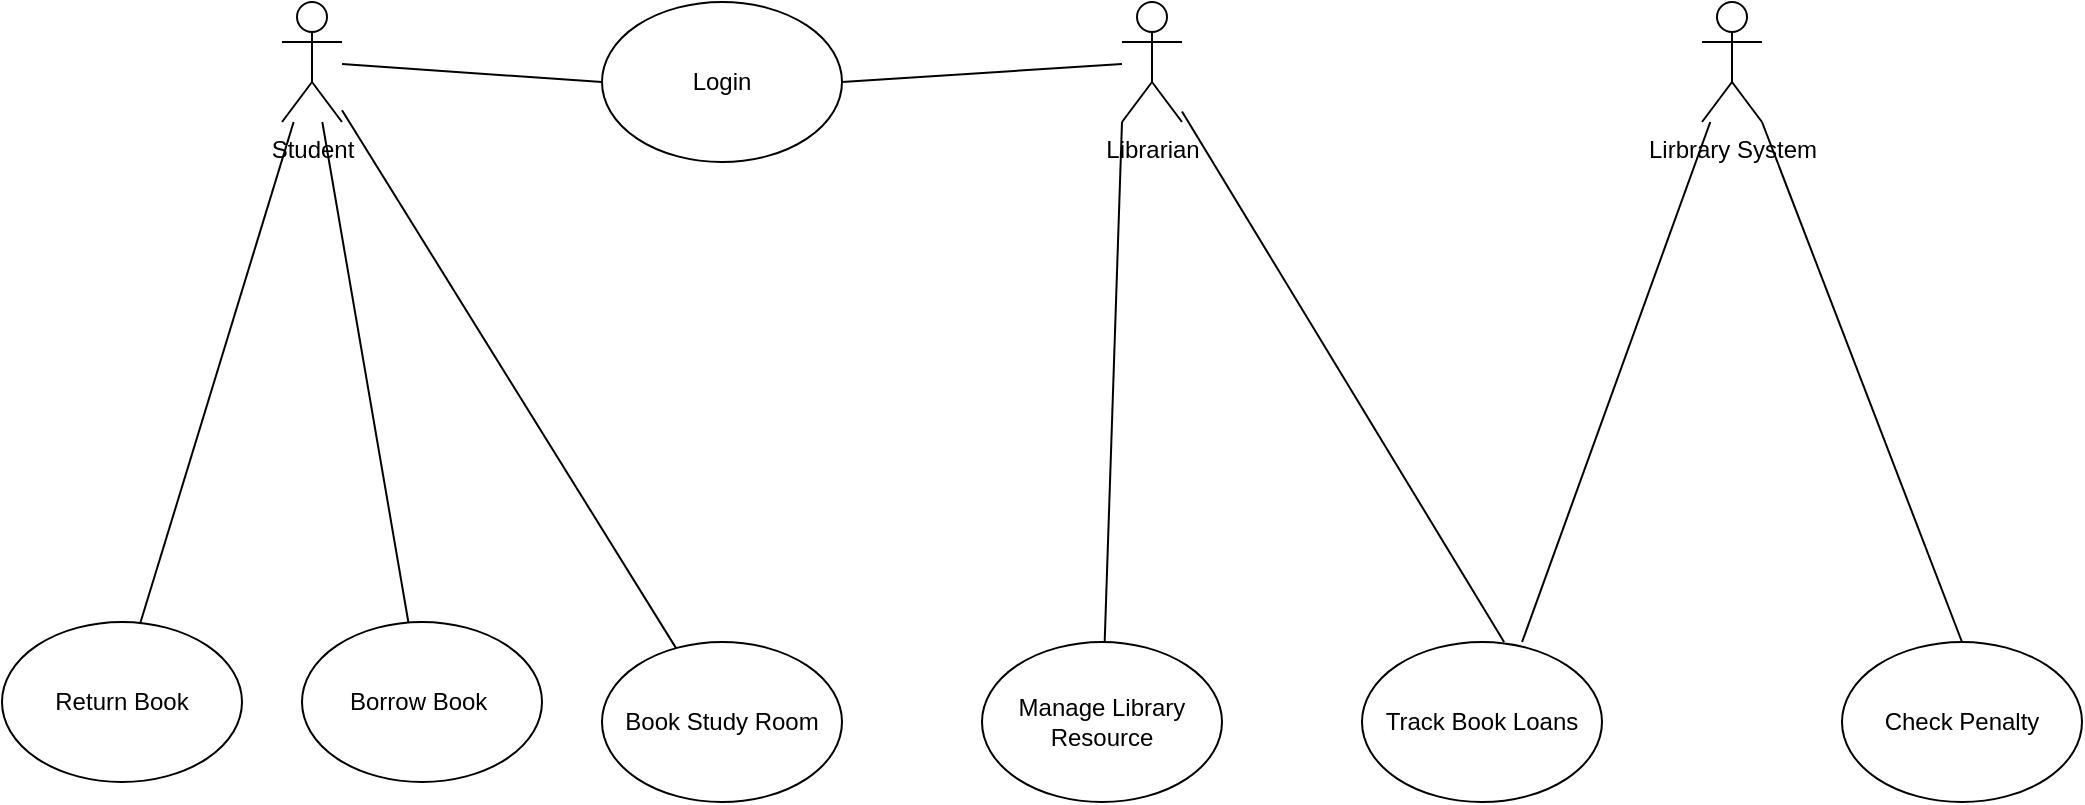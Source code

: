 <?xml version="1.0" encoding="UTF-8"?>
<mxfile version="26.0.16" pages="3">
  <diagram name="UseCase" id="r2emAAkZALd0AYRVRzv8">
    <mxGraphModel grid="1" page="1" gridSize="10" guides="1" tooltips="1" connect="1" arrows="1" fold="1" pageScale="1" pageWidth="850" pageHeight="1100" math="0" shadow="0">
      <root>
        <mxCell id="0" />
        <mxCell id="1" parent="0" />
        <mxCell id="pdPEtVs2_NFhO_Y5bPxr-1" value="Student&lt;div&gt;&lt;br&gt;&lt;/div&gt;" style="shape=umlActor;verticalLabelPosition=bottom;verticalAlign=top;html=1;outlineConnect=0;" vertex="1" parent="1">
          <mxGeometry x="-710" y="130" width="30" height="60" as="geometry" />
        </mxCell>
        <mxCell id="pdPEtVs2_NFhO_Y5bPxr-2" value="&lt;div&gt;Librarian&lt;/div&gt;" style="shape=umlActor;verticalLabelPosition=bottom;verticalAlign=top;html=1;outlineConnect=0;" vertex="1" parent="1">
          <mxGeometry x="-290" y="130" width="30" height="60" as="geometry" />
        </mxCell>
        <mxCell id="pdPEtVs2_NFhO_Y5bPxr-3" value="Borrow Book&amp;nbsp;" style="ellipse;whiteSpace=wrap;html=1;" vertex="1" parent="1">
          <mxGeometry x="-700" y="440" width="120" height="80" as="geometry" />
        </mxCell>
        <mxCell id="pdPEtVs2_NFhO_Y5bPxr-4" value="Return Book" style="ellipse;whiteSpace=wrap;html=1;" vertex="1" parent="1">
          <mxGeometry x="-850" y="440" width="120" height="80" as="geometry" />
        </mxCell>
        <mxCell id="pdPEtVs2_NFhO_Y5bPxr-5" value="Book Study Room" style="ellipse;whiteSpace=wrap;html=1;" vertex="1" parent="1">
          <mxGeometry x="-550" y="450" width="120" height="80" as="geometry" />
        </mxCell>
        <mxCell id="pdPEtVs2_NFhO_Y5bPxr-6" value="" style="endArrow=none;html=1;rounded=0;exitX=0.575;exitY=0.013;exitDx=0;exitDy=0;exitPerimeter=0;" edge="1" parent="1" source="pdPEtVs2_NFhO_Y5bPxr-4" target="pdPEtVs2_NFhO_Y5bPxr-1">
          <mxGeometry width="50" height="50" relative="1" as="geometry">
            <mxPoint x="-20" y="330" as="sourcePoint" />
            <mxPoint x="30" y="280" as="targetPoint" />
          </mxGeometry>
        </mxCell>
        <mxCell id="pdPEtVs2_NFhO_Y5bPxr-7" value="" style="endArrow=none;html=1;rounded=0;" edge="1" parent="1" source="pdPEtVs2_NFhO_Y5bPxr-3" target="pdPEtVs2_NFhO_Y5bPxr-1">
          <mxGeometry width="50" height="50" relative="1" as="geometry">
            <mxPoint x="-731" y="331" as="sourcePoint" />
            <mxPoint x="-640" y="184" as="targetPoint" />
          </mxGeometry>
        </mxCell>
        <mxCell id="pdPEtVs2_NFhO_Y5bPxr-8" value="" style="endArrow=none;html=1;rounded=0;" edge="1" parent="1" source="pdPEtVs2_NFhO_Y5bPxr-5" target="pdPEtVs2_NFhO_Y5bPxr-1">
          <mxGeometry width="50" height="50" relative="1" as="geometry">
            <mxPoint x="-721" y="341" as="sourcePoint" />
            <mxPoint x="-640" y="180" as="targetPoint" />
          </mxGeometry>
        </mxCell>
        <mxCell id="pdPEtVs2_NFhO_Y5bPxr-9" value="" style="endArrow=none;html=1;rounded=0;exitX=0.592;exitY=0;exitDx=0;exitDy=0;exitPerimeter=0;" edge="1" parent="1" source="pdPEtVs2_NFhO_Y5bPxr-10" target="pdPEtVs2_NFhO_Y5bPxr-2">
          <mxGeometry width="50" height="50" relative="1" as="geometry">
            <mxPoint x="-290" y="320" as="sourcePoint" />
            <mxPoint x="-620" y="204" as="targetPoint" />
          </mxGeometry>
        </mxCell>
        <mxCell id="pdPEtVs2_NFhO_Y5bPxr-10" value="Track Book Loans" style="ellipse;whiteSpace=wrap;html=1;" vertex="1" parent="1">
          <mxGeometry x="-170" y="450" width="120" height="80" as="geometry" />
        </mxCell>
        <mxCell id="pdPEtVs2_NFhO_Y5bPxr-11" value="Manage Library Resource" style="ellipse;whiteSpace=wrap;html=1;" vertex="1" parent="1">
          <mxGeometry x="-360" y="450" width="120" height="80" as="geometry" />
        </mxCell>
        <mxCell id="pdPEtVs2_NFhO_Y5bPxr-12" value="" style="endArrow=none;html=1;rounded=0;entryX=0;entryY=1;entryDx=0;entryDy=0;entryPerimeter=0;" edge="1" parent="1" source="pdPEtVs2_NFhO_Y5bPxr-11" target="pdPEtVs2_NFhO_Y5bPxr-2">
          <mxGeometry width="50" height="50" relative="1" as="geometry">
            <mxPoint x="-280" y="330" as="sourcePoint" />
            <mxPoint x="-200" y="187" as="targetPoint" />
          </mxGeometry>
        </mxCell>
        <mxCell id="pdPEtVs2_NFhO_Y5bPxr-13" value="Lirbrary System" style="shape=umlActor;verticalLabelPosition=bottom;verticalAlign=top;html=1;outlineConnect=0;" vertex="1" parent="1">
          <mxGeometry y="130" width="30" height="60" as="geometry" />
        </mxCell>
        <mxCell id="pdPEtVs2_NFhO_Y5bPxr-14" value="Check Penalty" style="ellipse;whiteSpace=wrap;html=1;" vertex="1" parent="1">
          <mxGeometry x="70" y="450" width="120" height="80" as="geometry" />
        </mxCell>
        <mxCell id="pdPEtVs2_NFhO_Y5bPxr-15" value="" style="endArrow=none;html=1;rounded=0;exitX=0.667;exitY=0;exitDx=0;exitDy=0;exitPerimeter=0;" edge="1" parent="1" source="pdPEtVs2_NFhO_Y5bPxr-10" target="pdPEtVs2_NFhO_Y5bPxr-13">
          <mxGeometry width="50" height="50" relative="1" as="geometry">
            <mxPoint x="-280" y="460" as="sourcePoint" />
            <mxPoint x="-280" y="200" as="targetPoint" />
          </mxGeometry>
        </mxCell>
        <mxCell id="pdPEtVs2_NFhO_Y5bPxr-16" value="" style="endArrow=none;html=1;rounded=0;entryX=1;entryY=1;entryDx=0;entryDy=0;entryPerimeter=0;exitX=0.5;exitY=0;exitDx=0;exitDy=0;" edge="1" parent="1" source="pdPEtVs2_NFhO_Y5bPxr-14" target="pdPEtVs2_NFhO_Y5bPxr-13">
          <mxGeometry width="50" height="50" relative="1" as="geometry">
            <mxPoint x="-270" y="470" as="sourcePoint" />
            <mxPoint x="-270" y="210" as="targetPoint" />
          </mxGeometry>
        </mxCell>
        <mxCell id="pdPEtVs2_NFhO_Y5bPxr-17" value="Login" style="ellipse;whiteSpace=wrap;html=1;" vertex="1" parent="1">
          <mxGeometry x="-550" y="130" width="120" height="80" as="geometry" />
        </mxCell>
        <mxCell id="pdPEtVs2_NFhO_Y5bPxr-18" value="" style="endArrow=none;html=1;rounded=0;exitX=0;exitY=0.5;exitDx=0;exitDy=0;" edge="1" parent="1" source="pdPEtVs2_NFhO_Y5bPxr-17" target="pdPEtVs2_NFhO_Y5bPxr-1">
          <mxGeometry width="50" height="50" relative="1" as="geometry">
            <mxPoint x="-503" y="463" as="sourcePoint" />
            <mxPoint x="-670" y="194" as="targetPoint" />
          </mxGeometry>
        </mxCell>
        <mxCell id="pdPEtVs2_NFhO_Y5bPxr-19" value="" style="endArrow=none;html=1;rounded=0;exitX=1;exitY=0.5;exitDx=0;exitDy=0;" edge="1" parent="1" source="pdPEtVs2_NFhO_Y5bPxr-17" target="pdPEtVs2_NFhO_Y5bPxr-2">
          <mxGeometry width="50" height="50" relative="1" as="geometry">
            <mxPoint x="-493" y="473" as="sourcePoint" />
            <mxPoint x="-660" y="204" as="targetPoint" />
          </mxGeometry>
        </mxCell>
      </root>
    </mxGraphModel>
  </diagram>
  <diagram id="2tAsBaHokrXAsCV5W5QJ" name="ActivityDiagram">
    <mxGraphModel grid="1" page="1" gridSize="10" guides="1" tooltips="1" connect="1" arrows="1" fold="1" pageScale="1" pageWidth="850" pageHeight="1100" math="0" shadow="0">
      <root>
        <mxCell id="0" />
        <mxCell id="1" parent="0" />
        <mxCell id="nCR_m23hthAuBQH_t1cP-4" value="Login" style="html=1;align=center;verticalAlign=middle;rounded=1;absoluteArcSize=1;arcSize=10;dashed=0;whiteSpace=wrap;" vertex="1" parent="1">
          <mxGeometry x="125" y="170" width="140" height="70" as="geometry" />
        </mxCell>
        <mxCell id="nCR_m23hthAuBQH_t1cP-5" value="Student with books function" style="text;html=1;align=center;verticalAlign=middle;resizable=0;points=[];autosize=1;strokeColor=none;fillColor=none;" vertex="1" parent="1">
          <mxGeometry x="110" y="20" width="170" height="30" as="geometry" />
        </mxCell>
        <mxCell id="nCR_m23hthAuBQH_t1cP-11" style="edgeStyle=orthogonalEdgeStyle;rounded=0;orthogonalLoop=1;jettySize=auto;html=1;exitX=0.5;exitY=1;exitDx=0;exitDy=0;" edge="1" parent="1" source="nCR_m23hthAuBQH_t1cP-10" target="nCR_m23hthAuBQH_t1cP-4">
          <mxGeometry relative="1" as="geometry" />
        </mxCell>
        <mxCell id="nCR_m23hthAuBQH_t1cP-10" value="" style="ellipse;html=1;shape=endState;fillColor=#000000;strokeColor=#ff0000;" vertex="1" parent="1">
          <mxGeometry x="180" y="70" width="30" height="30" as="geometry" />
        </mxCell>
        <mxCell id="nCR_m23hthAuBQH_t1cP-14" value="BorrowBooks" style="html=1;align=center;verticalAlign=middle;rounded=1;absoluteArcSize=1;arcSize=10;dashed=0;whiteSpace=wrap;" vertex="1" parent="1">
          <mxGeometry y="530" width="140" height="70" as="geometry" />
        </mxCell>
        <mxCell id="nCR_m23hthAuBQH_t1cP-17" value="" style="html=1;points=[];perimeter=orthogonalPerimeter;fillColor=strokeColor;rotation=90;" vertex="1" parent="1">
          <mxGeometry x="192.5" y="170" width="5" height="270" as="geometry" />
        </mxCell>
        <mxCell id="nCR_m23hthAuBQH_t1cP-18" style="edgeStyle=orthogonalEdgeStyle;rounded=0;orthogonalLoop=1;jettySize=auto;html=1;exitX=0.5;exitY=1;exitDx=0;exitDy=0;entryX=0.38;entryY=0.502;entryDx=0;entryDy=0;entryPerimeter=0;" edge="1" parent="1" source="nCR_m23hthAuBQH_t1cP-4" target="nCR_m23hthAuBQH_t1cP-17">
          <mxGeometry relative="1" as="geometry" />
        </mxCell>
        <mxCell id="nCR_m23hthAuBQH_t1cP-34" style="edgeStyle=orthogonalEdgeStyle;rounded=0;orthogonalLoop=1;jettySize=auto;html=1;exitX=0.5;exitY=1;exitDx=0;exitDy=0;entryX=0.5;entryY=0;entryDx=0;entryDy=0;" edge="1" parent="1" source="nCR_m23hthAuBQH_t1cP-20" target="nCR_m23hthAuBQH_t1cP-33">
          <mxGeometry relative="1" as="geometry" />
        </mxCell>
        <mxCell id="nCR_m23hthAuBQH_t1cP-20" value="ReturnBooks" style="html=1;align=center;verticalAlign=middle;rounded=1;absoluteArcSize=1;arcSize=10;dashed=0;whiteSpace=wrap;" vertex="1" parent="1">
          <mxGeometry x="240" y="390" width="140" height="70" as="geometry" />
        </mxCell>
        <mxCell id="nCR_m23hthAuBQH_t1cP-22" value="" style="endArrow=classic;html=1;rounded=0;entryX=0.5;entryY=0;entryDx=0;entryDy=0;" edge="1" parent="1" target="nCR_m23hthAuBQH_t1cP-20">
          <mxGeometry width="50" height="50" relative="1" as="geometry">
            <mxPoint x="310" y="300" as="sourcePoint" />
            <mxPoint x="250" y="340" as="targetPoint" />
          </mxGeometry>
        </mxCell>
        <mxCell id="nCR_m23hthAuBQH_t1cP-27" style="edgeStyle=orthogonalEdgeStyle;rounded=0;orthogonalLoop=1;jettySize=auto;html=1;exitX=0.5;exitY=1;exitDx=0;exitDy=0;entryX=0.5;entryY=0;entryDx=0;entryDy=0;" edge="1" parent="1" source="nCR_m23hthAuBQH_t1cP-25" target="nCR_m23hthAuBQH_t1cP-14">
          <mxGeometry relative="1" as="geometry" />
        </mxCell>
        <mxCell id="nCR_m23hthAuBQH_t1cP-31" style="edgeStyle=orthogonalEdgeStyle;rounded=0;orthogonalLoop=1;jettySize=auto;html=1;exitX=1;exitY=0.5;exitDx=0;exitDy=0;" edge="1" parent="1" source="nCR_m23hthAuBQH_t1cP-25">
          <mxGeometry relative="1" as="geometry">
            <mxPoint x="70" y="700" as="targetPoint" />
            <Array as="points">
              <mxPoint x="180" y="440" />
              <mxPoint x="180" y="700" />
            </Array>
          </mxGeometry>
        </mxCell>
        <mxCell id="nCR_m23hthAuBQH_t1cP-25" value="Student &quot;penalized&quot; checking" style="rhombus;whiteSpace=wrap;html=1;" vertex="1" parent="1">
          <mxGeometry x="20" y="400" width="100" height="80" as="geometry" />
        </mxCell>
        <mxCell id="nCR_m23hthAuBQH_t1cP-26" value="" style="endArrow=classic;html=1;rounded=0;entryX=0.5;entryY=0;entryDx=0;entryDy=0;exitX=0.86;exitY=0.956;exitDx=0;exitDy=0;exitPerimeter=0;" edge="1" parent="1" source="nCR_m23hthAuBQH_t1cP-17" target="nCR_m23hthAuBQH_t1cP-25">
          <mxGeometry width="50" height="50" relative="1" as="geometry">
            <mxPoint x="120" y="310" as="sourcePoint" />
            <mxPoint x="120" y="400" as="targetPoint" />
          </mxGeometry>
        </mxCell>
        <mxCell id="nCR_m23hthAuBQH_t1cP-28" value="No" style="text;html=1;align=center;verticalAlign=middle;resizable=0;points=[];autosize=1;strokeColor=none;fillColor=none;" vertex="1" parent="1">
          <mxGeometry x="60" y="488" width="40" height="30" as="geometry" />
        </mxCell>
        <mxCell id="nCR_m23hthAuBQH_t1cP-29" value="" style="html=1;points=[];perimeter=orthogonalPerimeter;fillColor=strokeColor;rotation=90;" vertex="1" parent="1">
          <mxGeometry x="202.5" y="610" width="5" height="330" as="geometry" />
        </mxCell>
        <mxCell id="nCR_m23hthAuBQH_t1cP-30" style="edgeStyle=orthogonalEdgeStyle;rounded=0;orthogonalLoop=1;jettySize=auto;html=1;exitX=0.5;exitY=1;exitDx=0;exitDy=0;entryX=0.62;entryY=0.91;entryDx=0;entryDy=0;entryPerimeter=0;" edge="1" parent="1" source="nCR_m23hthAuBQH_t1cP-14" target="nCR_m23hthAuBQH_t1cP-29">
          <mxGeometry relative="1" as="geometry" />
        </mxCell>
        <mxCell id="nCR_m23hthAuBQH_t1cP-32" value="Yes" style="text;html=1;align=center;verticalAlign=middle;resizable=0;points=[];autosize=1;strokeColor=none;fillColor=none;" vertex="1" parent="1">
          <mxGeometry x="175" y="550" width="40" height="30" as="geometry" />
        </mxCell>
        <mxCell id="nCR_m23hthAuBQH_t1cP-41" style="edgeStyle=orthogonalEdgeStyle;rounded=0;orthogonalLoop=1;jettySize=auto;html=1;exitX=1;exitY=0.5;exitDx=0;exitDy=0;entryX=0.5;entryY=0;entryDx=0;entryDy=0;" edge="1" parent="1" source="nCR_m23hthAuBQH_t1cP-33" target="nCR_m23hthAuBQH_t1cP-38">
          <mxGeometry relative="1" as="geometry">
            <mxPoint x="450" y="551.857" as="targetPoint" />
          </mxGeometry>
        </mxCell>
        <mxCell id="nCR_m23hthAuBQH_t1cP-33" value="(in due time) before returning time" style="rhombus;whiteSpace=wrap;html=1;" vertex="1" parent="1">
          <mxGeometry x="265" y="505" width="90" height="95" as="geometry" />
        </mxCell>
        <mxCell id="nCR_m23hthAuBQH_t1cP-35" style="edgeStyle=orthogonalEdgeStyle;rounded=0;orthogonalLoop=1;jettySize=auto;html=1;exitX=0.5;exitY=1;exitDx=0;exitDy=0;entryX=0.46;entryY=0.183;entryDx=0;entryDy=0;entryPerimeter=0;" edge="1" parent="1" source="nCR_m23hthAuBQH_t1cP-33" target="nCR_m23hthAuBQH_t1cP-29">
          <mxGeometry relative="1" as="geometry" />
        </mxCell>
        <mxCell id="nCR_m23hthAuBQH_t1cP-36" value="Yes" style="text;html=1;align=center;verticalAlign=middle;resizable=0;points=[];autosize=1;strokeColor=none;fillColor=none;" vertex="1" parent="1">
          <mxGeometry x="250" y="628" width="40" height="30" as="geometry" />
        </mxCell>
        <mxCell id="nCR_m23hthAuBQH_t1cP-40" style="edgeStyle=orthogonalEdgeStyle;rounded=0;orthogonalLoop=1;jettySize=auto;html=1;exitX=0.5;exitY=1;exitDx=0;exitDy=0;" edge="1" parent="1" source="nCR_m23hthAuBQH_t1cP-38">
          <mxGeometry relative="1" as="geometry">
            <mxPoint x="310" y="690.0" as="targetPoint" />
            <Array as="points">
              <mxPoint x="450" y="690" />
            </Array>
          </mxGeometry>
        </mxCell>
        <mxCell id="nCR_m23hthAuBQH_t1cP-38" value="Penalize Student" style="html=1;align=center;verticalAlign=middle;rounded=1;absoluteArcSize=1;arcSize=10;dashed=0;whiteSpace=wrap;" vertex="1" parent="1">
          <mxGeometry x="380" y="600" width="140" height="70" as="geometry" />
        </mxCell>
        <mxCell id="nCR_m23hthAuBQH_t1cP-42" value="No" style="text;html=1;align=center;verticalAlign=middle;resizable=0;points=[];autosize=1;strokeColor=none;fillColor=none;" vertex="1" parent="1">
          <mxGeometry x="380" y="518" width="40" height="30" as="geometry" />
        </mxCell>
        <mxCell id="nCR_m23hthAuBQH_t1cP-43" value="" style="endArrow=classic;html=1;rounded=0;exitX=-0.014;exitY=0.509;exitDx=0;exitDy=0;exitPerimeter=0;entryX=0.5;entryY=0;entryDx=0;entryDy=0;" edge="1" parent="1" source="nCR_m23hthAuBQH_t1cP-29" target="nCR_m23hthAuBQH_t1cP-44">
          <mxGeometry width="50" height="50" relative="1" as="geometry">
            <mxPoint x="210" y="900" as="sourcePoint" />
            <mxPoint x="202" y="860" as="targetPoint" />
          </mxGeometry>
        </mxCell>
        <mxCell id="nCR_m23hthAuBQH_t1cP-46" style="edgeStyle=orthogonalEdgeStyle;rounded=0;orthogonalLoop=1;jettySize=auto;html=1;exitX=0.5;exitY=1;exitDx=0;exitDy=0;" edge="1" parent="1" source="nCR_m23hthAuBQH_t1cP-44" target="nCR_m23hthAuBQH_t1cP-45">
          <mxGeometry relative="1" as="geometry" />
        </mxCell>
        <mxCell id="nCR_m23hthAuBQH_t1cP-44" value="Confirm" style="rounded=1;whiteSpace=wrap;html=1;" vertex="1" parent="1">
          <mxGeometry x="140" y="820" width="120" height="60" as="geometry" />
        </mxCell>
        <mxCell id="nCR_m23hthAuBQH_t1cP-49" style="edgeStyle=orthogonalEdgeStyle;rounded=0;orthogonalLoop=1;jettySize=auto;html=1;exitX=0.5;exitY=1;exitDx=0;exitDy=0;entryX=0.5;entryY=0;entryDx=0;entryDy=0;" edge="1" parent="1" source="nCR_m23hthAuBQH_t1cP-45" target="nCR_m23hthAuBQH_t1cP-47">
          <mxGeometry relative="1" as="geometry" />
        </mxCell>
        <mxCell id="nCR_m23hthAuBQH_t1cP-45" value="Save" style="html=1;align=center;verticalAlign=middle;rounded=1;absoluteArcSize=1;arcSize=10;dashed=0;whiteSpace=wrap;" vertex="1" parent="1">
          <mxGeometry x="130" y="920" width="140" height="70" as="geometry" />
        </mxCell>
        <mxCell id="nCR_m23hthAuBQH_t1cP-47" value="" style="ellipse;html=1;shape=endState;fillColor=#000000;strokeColor=#ff0000;" vertex="1" parent="1">
          <mxGeometry x="185" y="1060" width="30" height="30" as="geometry" />
        </mxCell>
        <mxCell id="nCR_m23hthAuBQH_t1cP-50" value="Login" style="html=1;align=center;verticalAlign=middle;rounded=1;absoluteArcSize=1;arcSize=10;dashed=0;whiteSpace=wrap;" vertex="1" parent="1">
          <mxGeometry x="815" y="165" width="140" height="70" as="geometry" />
        </mxCell>
        <mxCell id="nCR_m23hthAuBQH_t1cP-51" value="Student with room function" style="text;html=1;align=center;verticalAlign=middle;resizable=0;points=[];autosize=1;strokeColor=none;fillColor=none;" vertex="1" parent="1">
          <mxGeometry x="800" y="15" width="170" height="30" as="geometry" />
        </mxCell>
        <mxCell id="nCR_m23hthAuBQH_t1cP-52" style="edgeStyle=orthogonalEdgeStyle;rounded=0;orthogonalLoop=1;jettySize=auto;html=1;exitX=0.5;exitY=1;exitDx=0;exitDy=0;" edge="1" parent="1" source="nCR_m23hthAuBQH_t1cP-53" target="nCR_m23hthAuBQH_t1cP-50">
          <mxGeometry relative="1" as="geometry" />
        </mxCell>
        <mxCell id="nCR_m23hthAuBQH_t1cP-53" value="" style="ellipse;html=1;shape=endState;fillColor=#000000;strokeColor=#ff0000;" vertex="1" parent="1">
          <mxGeometry x="870" y="65" width="30" height="30" as="geometry" />
        </mxCell>
        <mxCell id="nCR_m23hthAuBQH_t1cP-56" style="edgeStyle=orthogonalEdgeStyle;rounded=0;orthogonalLoop=1;jettySize=auto;html=1;exitX=0.5;exitY=1;exitDx=0;exitDy=0;entryX=0.38;entryY=0.502;entryDx=0;entryDy=0;entryPerimeter=0;" edge="1" parent="1" source="nCR_m23hthAuBQH_t1cP-50">
          <mxGeometry relative="1" as="geometry">
            <mxPoint x="884.46" y="299.4" as="targetPoint" />
          </mxGeometry>
        </mxCell>
        <mxCell id="nCR_m23hthAuBQH_t1cP-83" value="" style="edgeStyle=orthogonalEdgeStyle;rounded=0;orthogonalLoop=1;jettySize=auto;html=1;" edge="1" parent="1" source="nCR_m23hthAuBQH_t1cP-81" target="nCR_m23hthAuBQH_t1cP-82">
          <mxGeometry relative="1" as="geometry" />
        </mxCell>
        <mxCell id="nCR_m23hthAuBQH_t1cP-81" value="Book room" style="html=1;align=center;verticalAlign=middle;rounded=1;absoluteArcSize=1;arcSize=10;dashed=0;whiteSpace=wrap;" vertex="1" parent="1">
          <mxGeometry x="815" y="300" width="140" height="70" as="geometry" />
        </mxCell>
        <mxCell id="nCR_m23hthAuBQH_t1cP-84" style="edgeStyle=orthogonalEdgeStyle;rounded=0;orthogonalLoop=1;jettySize=auto;html=1;exitX=1;exitY=0.5;exitDx=0;exitDy=0;" edge="1" parent="1" source="nCR_m23hthAuBQH_t1cP-82">
          <mxGeometry relative="1" as="geometry">
            <mxPoint x="885" y="1160" as="targetPoint" />
            <Array as="points">
              <mxPoint x="1150" y="515" />
              <mxPoint x="1150" y="1150" />
              <mxPoint x="886" y="1150" />
              <mxPoint x="886" y="1160" />
            </Array>
          </mxGeometry>
        </mxCell>
        <mxCell id="nCR_m23hthAuBQH_t1cP-85" style="edgeStyle=orthogonalEdgeStyle;rounded=0;orthogonalLoop=1;jettySize=auto;html=1;exitX=0.5;exitY=1;exitDx=0;exitDy=0;entryX=0.5;entryY=0;entryDx=0;entryDy=0;" edge="1" parent="1" source="nCR_m23hthAuBQH_t1cP-82" target="nCR_m23hthAuBQH_t1cP-86">
          <mxGeometry relative="1" as="geometry">
            <mxPoint x="885" y="660" as="targetPoint" />
          </mxGeometry>
        </mxCell>
        <mxCell id="nCR_m23hthAuBQH_t1cP-82" value="Check Booking total Time for indivitual room (before 3 hour)" style="rhombus;whiteSpace=wrap;html=1;rounded=1;arcSize=10;dashed=0;" vertex="1" parent="1">
          <mxGeometry x="802.5" y="460" width="165" height="110" as="geometry" />
        </mxCell>
        <mxCell id="nCR_m23hthAuBQH_t1cP-88" style="edgeStyle=orthogonalEdgeStyle;rounded=0;orthogonalLoop=1;jettySize=auto;html=1;exitX=0.5;exitY=1;exitDx=0;exitDy=0;entryX=0.5;entryY=0;entryDx=0;entryDy=0;" edge="1" parent="1" source="nCR_m23hthAuBQH_t1cP-86" target="nCR_m23hthAuBQH_t1cP-87">
          <mxGeometry relative="1" as="geometry" />
        </mxCell>
        <mxCell id="nCR_m23hthAuBQH_t1cP-89" style="edgeStyle=orthogonalEdgeStyle;rounded=0;orthogonalLoop=1;jettySize=auto;html=1;exitX=1;exitY=0.5;exitDx=0;exitDy=0;" edge="1" parent="1" source="nCR_m23hthAuBQH_t1cP-86">
          <mxGeometry relative="1" as="geometry">
            <mxPoint x="1150" y="725" as="targetPoint" />
          </mxGeometry>
        </mxCell>
        <mxCell id="nCR_m23hthAuBQH_t1cP-86" value="Check Time for booking another indivitual room (before 1 hour)" style="rhombus;whiteSpace=wrap;html=1;rounded=1;arcSize=10;dashed=0;" vertex="1" parent="1">
          <mxGeometry x="802.5" y="670" width="165" height="110" as="geometry" />
        </mxCell>
        <mxCell id="nCR_m23hthAuBQH_t1cP-90" style="edgeStyle=orthogonalEdgeStyle;rounded=0;orthogonalLoop=1;jettySize=auto;html=1;exitX=1;exitY=0.5;exitDx=0;exitDy=0;" edge="1" parent="1" source="nCR_m23hthAuBQH_t1cP-87">
          <mxGeometry relative="1" as="geometry">
            <mxPoint x="1150" y="885" as="targetPoint" />
          </mxGeometry>
        </mxCell>
        <mxCell id="nCR_m23hthAuBQH_t1cP-94" value="" style="edgeStyle=orthogonalEdgeStyle;rounded=0;orthogonalLoop=1;jettySize=auto;html=1;" edge="1" parent="1" source="nCR_m23hthAuBQH_t1cP-87" target="nCR_m23hthAuBQH_t1cP-93">
          <mxGeometry relative="1" as="geometry">
            <Array as="points">
              <mxPoint x="890" y="1030" />
              <mxPoint x="890" y="1030" />
            </Array>
          </mxGeometry>
        </mxCell>
        <mxCell id="nCR_m23hthAuBQH_t1cP-87" value="Check booking rooms at the same time" style="rhombus;whiteSpace=wrap;html=1;rounded=1;arcSize=10;dashed=0;" vertex="1" parent="1">
          <mxGeometry x="802.5" y="830" width="165" height="110" as="geometry" />
        </mxCell>
        <mxCell id="nCR_m23hthAuBQH_t1cP-91" value="Yes" style="text;html=1;align=center;verticalAlign=middle;resizable=0;points=[];autosize=1;strokeColor=none;fillColor=none;" vertex="1" parent="1">
          <mxGeometry x="890" y="598" width="40" height="30" as="geometry" />
        </mxCell>
        <mxCell id="nCR_m23hthAuBQH_t1cP-92" value="Yes" style="text;html=1;align=center;verticalAlign=middle;resizable=0;points=[];autosize=1;strokeColor=none;fillColor=none;" vertex="1" parent="1">
          <mxGeometry x="890" y="788" width="40" height="30" as="geometry" />
        </mxCell>
        <mxCell id="nCR_m23hthAuBQH_t1cP-97" style="edgeStyle=orthogonalEdgeStyle;rounded=0;orthogonalLoop=1;jettySize=auto;html=1;exitX=0.5;exitY=1;exitDx=0;exitDy=0;" edge="1" parent="1" source="nCR_m23hthAuBQH_t1cP-93">
          <mxGeometry relative="1" as="geometry">
            <mxPoint x="885.429" y="1210" as="targetPoint" />
          </mxGeometry>
        </mxCell>
        <mxCell id="nCR_m23hthAuBQH_t1cP-93" value="Confirm book rooms" style="whiteSpace=wrap;html=1;rounded=1;arcSize=10;dashed=0;" vertex="1" parent="1">
          <mxGeometry x="825" y="1045" width="120" height="60" as="geometry" />
        </mxCell>
        <mxCell id="nCR_m23hthAuBQH_t1cP-95" value="No" style="text;html=1;align=center;verticalAlign=middle;resizable=0;points=[];autosize=1;strokeColor=none;fillColor=none;" vertex="1" parent="1">
          <mxGeometry x="980" y="688" width="40" height="30" as="geometry" />
        </mxCell>
        <mxCell id="nCR_m23hthAuBQH_t1cP-96" value="No" style="text;html=1;align=center;verticalAlign=middle;resizable=0;points=[];autosize=1;strokeColor=none;fillColor=none;" vertex="1" parent="1">
          <mxGeometry x="1000" y="848" width="40" height="30" as="geometry" />
        </mxCell>
        <mxCell id="nCR_m23hthAuBQH_t1cP-99" style="edgeStyle=orthogonalEdgeStyle;rounded=0;orthogonalLoop=1;jettySize=auto;html=1;exitX=0.5;exitY=1;exitDx=0;exitDy=0;entryX=0.5;entryY=0;entryDx=0;entryDy=0;" edge="1" parent="1" source="nCR_m23hthAuBQH_t1cP-98" target="nCR_m23hthAuBQH_t1cP-100">
          <mxGeometry relative="1" as="geometry">
            <mxPoint x="885.429" y="1360" as="targetPoint" />
          </mxGeometry>
        </mxCell>
        <mxCell id="nCR_m23hthAuBQH_t1cP-98" value="Save(notify)" style="html=1;align=center;verticalAlign=middle;rounded=1;absoluteArcSize=1;arcSize=10;dashed=0;whiteSpace=wrap;" vertex="1" parent="1">
          <mxGeometry x="815" y="1210" width="140" height="70" as="geometry" />
        </mxCell>
        <mxCell id="nCR_m23hthAuBQH_t1cP-100" value="" style="ellipse;html=1;shape=endState;fillColor=#000000;strokeColor=#ff0000;" vertex="1" parent="1">
          <mxGeometry x="870" y="1380" width="30" height="30" as="geometry" />
        </mxCell>
        <mxCell id="nCR_m23hthAuBQH_t1cP-101" value="Librarian activity" style="text;html=1;align=center;verticalAlign=middle;resizable=0;points=[];autosize=1;strokeColor=none;fillColor=none;" vertex="1" parent="1">
          <mxGeometry x="1425" y="8" width="110" height="30" as="geometry" />
        </mxCell>
        <mxCell id="CpKgbzRygA6BdRfLCNFi-1" style="edgeStyle=orthogonalEdgeStyle;rounded=0;orthogonalLoop=1;jettySize=auto;html=1;exitX=0.5;exitY=1;exitDx=0;exitDy=0;entryX=0.5;entryY=0;entryDx=0;entryDy=0;" edge="1" parent="1" source="nCR_m23hthAuBQH_t1cP-102" target="nCR_m23hthAuBQH_t1cP-103">
          <mxGeometry relative="1" as="geometry" />
        </mxCell>
        <mxCell id="nCR_m23hthAuBQH_t1cP-102" value="" style="ellipse;html=1;shape=endState;fillColor=#000000;strokeColor=#ff0000;" vertex="1" parent="1">
          <mxGeometry x="1465" y="50" width="30" height="30" as="geometry" />
        </mxCell>
        <mxCell id="CpKgbzRygA6BdRfLCNFi-2" style="edgeStyle=orthogonalEdgeStyle;rounded=0;orthogonalLoop=1;jettySize=auto;html=1;exitX=0.5;exitY=1;exitDx=0;exitDy=0;entryX=0.5;entryY=0;entryDx=0;entryDy=0;" edge="1" parent="1" source="nCR_m23hthAuBQH_t1cP-103">
          <mxGeometry relative="1" as="geometry">
            <mxPoint x="1480" y="280" as="targetPoint" />
          </mxGeometry>
        </mxCell>
        <mxCell id="nCR_m23hthAuBQH_t1cP-103" value="Login" style="html=1;align=center;verticalAlign=middle;rounded=1;absoluteArcSize=1;arcSize=10;dashed=0;whiteSpace=wrap;" vertex="1" parent="1">
          <mxGeometry x="1410" y="130" width="140" height="70" as="geometry" />
        </mxCell>
        <mxCell id="CpKgbzRygA6BdRfLCNFi-5" value="" style="html=1;points=[];perimeter=orthogonalPerimeter;fillColor=strokeColor;rotation=90;" vertex="1" parent="1">
          <mxGeometry x="1477.5" y="65" width="5" height="435" as="geometry" />
        </mxCell>
        <mxCell id="CpKgbzRygA6BdRfLCNFi-6" value="" style="endArrow=classic;html=1;rounded=0;exitX=-0.029;exitY=0.905;exitDx=0;exitDy=0;exitPerimeter=0;entryX=0.424;entryY=0.055;entryDx=0;entryDy=0;entryPerimeter=0;" edge="1" parent="1" source="CpKgbzRygA6BdRfLCNFi-5" target="CpKgbzRygA6BdRfLCNFi-10">
          <mxGeometry width="50" height="50" relative="1" as="geometry">
            <mxPoint x="1400" y="390" as="sourcePoint" />
            <mxPoint x="1300" y="460" as="targetPoint" />
            <Array as="points">
              <mxPoint x="1304" y="360" />
            </Array>
          </mxGeometry>
        </mxCell>
        <mxCell id="CpKgbzRygA6BdRfLCNFi-7" value="" style="endArrow=classic;html=1;rounded=0;exitX=1.114;exitY=0.122;exitDx=0;exitDy=0;exitPerimeter=0;" edge="1" parent="1" source="CpKgbzRygA6BdRfLCNFi-5">
          <mxGeometry width="50" height="50" relative="1" as="geometry">
            <mxPoint x="1600" y="420" as="sourcePoint" />
            <mxPoint x="1644" y="460" as="targetPoint" />
          </mxGeometry>
        </mxCell>
        <mxCell id="CpKgbzRygA6BdRfLCNFi-10" value="Manage Resources" style="html=1;align=center;verticalAlign=middle;rounded=1;absoluteArcSize=1;arcSize=10;dashed=0;whiteSpace=wrap;" vertex="1" parent="1">
          <mxGeometry x="1240" y="468" width="140" height="70" as="geometry" />
        </mxCell>
        <mxCell id="CpKgbzRygA6BdRfLCNFi-12" value="No" style="text;html=1;align=center;verticalAlign=middle;resizable=0;points=[];autosize=1;strokeColor=none;fillColor=none;" vertex="1" parent="1">
          <mxGeometry x="1030" y="478" width="40" height="30" as="geometry" />
        </mxCell>
        <mxCell id="CpKgbzRygA6BdRfLCNFi-13" value="Yes" style="text;html=1;align=center;verticalAlign=middle;resizable=0;points=[];autosize=1;strokeColor=none;fillColor=none;" vertex="1" parent="1">
          <mxGeometry x="910" y="958" width="40" height="30" as="geometry" />
        </mxCell>
        <mxCell id="CpKgbzRygA6BdRfLCNFi-14" value="Check Student Penalized" style="html=1;align=center;verticalAlign=middle;rounded=1;absoluteArcSize=1;arcSize=10;dashed=0;whiteSpace=wrap;" vertex="1" parent="1">
          <mxGeometry x="1570" y="460" width="140" height="70" as="geometry" />
        </mxCell>
        <mxCell id="CpKgbzRygA6BdRfLCNFi-15" value="" style="html=1;points=[];perimeter=orthogonalPerimeter;fillColor=strokeColor;rotation=90;" vertex="1" parent="1">
          <mxGeometry x="1494.67" y="503.34" width="5" height="436.66" as="geometry" />
        </mxCell>
        <mxCell id="CpKgbzRygA6BdRfLCNFi-17" style="edgeStyle=orthogonalEdgeStyle;rounded=0;orthogonalLoop=1;jettySize=auto;html=1;exitX=0.5;exitY=1;exitDx=0;exitDy=0;entryX=-0.001;entryY=0.929;entryDx=0;entryDy=0;entryPerimeter=0;" edge="1" parent="1" source="CpKgbzRygA6BdRfLCNFi-10" target="CpKgbzRygA6BdRfLCNFi-15">
          <mxGeometry relative="1" as="geometry" />
        </mxCell>
        <mxCell id="CpKgbzRygA6BdRfLCNFi-18" style="edgeStyle=orthogonalEdgeStyle;rounded=0;orthogonalLoop=1;jettySize=auto;html=1;exitX=0.5;exitY=1;exitDx=0;exitDy=0;entryX=-0.001;entryY=0.17;entryDx=0;entryDy=0;entryPerimeter=0;" edge="1" parent="1" source="CpKgbzRygA6BdRfLCNFi-14" target="CpKgbzRygA6BdRfLCNFi-15">
          <mxGeometry relative="1" as="geometry" />
        </mxCell>
        <mxCell id="CpKgbzRygA6BdRfLCNFi-22" style="edgeStyle=orthogonalEdgeStyle;rounded=0;orthogonalLoop=1;jettySize=auto;html=1;exitX=0.5;exitY=1;exitDx=0;exitDy=0;entryX=0.5;entryY=0;entryDx=0;entryDy=0;" edge="1" parent="1" source="CpKgbzRygA6BdRfLCNFi-19" target="CpKgbzRygA6BdRfLCNFi-20">
          <mxGeometry relative="1" as="geometry" />
        </mxCell>
        <mxCell id="CpKgbzRygA6BdRfLCNFi-19" value="Confirm report" style="rounded=1;whiteSpace=wrap;html=1;" vertex="1" parent="1">
          <mxGeometry x="1437.17" y="800" width="120" height="60" as="geometry" />
        </mxCell>
        <mxCell id="CpKgbzRygA6BdRfLCNFi-23" style="edgeStyle=orthogonalEdgeStyle;rounded=0;orthogonalLoop=1;jettySize=auto;html=1;exitX=0.5;exitY=1;exitDx=0;exitDy=0;entryX=0.481;entryY=0.167;entryDx=0;entryDy=0;entryPerimeter=0;" edge="1" parent="1" source="CpKgbzRygA6BdRfLCNFi-20" target="CpKgbzRygA6BdRfLCNFi-24">
          <mxGeometry relative="1" as="geometry">
            <mxPoint x="1497.429" y="1070.0" as="targetPoint" />
          </mxGeometry>
        </mxCell>
        <mxCell id="CpKgbzRygA6BdRfLCNFi-20" value="Saving" style="rounded=1;whiteSpace=wrap;html=1;" vertex="1" parent="1">
          <mxGeometry x="1437.17" y="928" width="120" height="60" as="geometry" />
        </mxCell>
        <mxCell id="CpKgbzRygA6BdRfLCNFi-21" value="" style="endArrow=classic;html=1;rounded=0;exitX=0.166;exitY=0.494;exitDx=0;exitDy=0;exitPerimeter=0;" edge="1" parent="1" source="CpKgbzRygA6BdRfLCNFi-15" target="CpKgbzRygA6BdRfLCNFi-19">
          <mxGeometry width="50" height="50" relative="1" as="geometry">
            <mxPoint x="1600" y="990" as="sourcePoint" />
            <mxPoint x="1650" y="940" as="targetPoint" />
          </mxGeometry>
        </mxCell>
        <mxCell id="CpKgbzRygA6BdRfLCNFi-24" value="" style="ellipse;html=1;shape=endState;fillColor=#000000;strokeColor=#ff0000;" vertex="1" parent="1">
          <mxGeometry x="1483" y="1075" width="30" height="30" as="geometry" />
        </mxCell>
      </root>
    </mxGraphModel>
  </diagram>
  <diagram id="hCiZ6GIHwUTDr75KgJdQ" name="ClassDiagram">
    <mxGraphModel dx="1090" dy="596" grid="1" gridSize="10" guides="1" tooltips="1" connect="1" arrows="1" fold="1" page="1" pageScale="1" pageWidth="850" pageHeight="1100" math="0" shadow="0">
      <root>
        <mxCell id="0" />
        <mxCell id="1" parent="0" />
        <mxCell id="XGSOiSF8crq2vCW9SPs9-1" value="Student" style="swimlane;fontStyle=1;align=center;verticalAlign=top;childLayout=stackLayout;horizontal=1;startSize=26;horizontalStack=0;resizeParent=1;resizeParentMax=0;resizeLast=0;collapsible=1;marginBottom=0;whiteSpace=wrap;html=1;" parent="1" vertex="1">
          <mxGeometry x="-60" y="60" width="160" height="200" as="geometry" />
        </mxCell>
        <mxCell id="XGSOiSF8crq2vCW9SPs9-2" value="+ id: String&lt;div&gt;+name: String&lt;/div&gt;&lt;div&gt;+penalty&lt;/div&gt;" style="text;strokeColor=none;fillColor=none;align=left;verticalAlign=top;spacingLeft=4;spacingRight=4;overflow=hidden;rotatable=0;points=[[0,0.5],[1,0.5]];portConstraint=eastwest;whiteSpace=wrap;html=1;" parent="XGSOiSF8crq2vCW9SPs9-1" vertex="1">
          <mxGeometry y="26" width="160" height="74" as="geometry" />
        </mxCell>
        <mxCell id="XGSOiSF8crq2vCW9SPs9-3" value="" style="line;strokeWidth=1;fillColor=none;align=left;verticalAlign=middle;spacingTop=-1;spacingLeft=3;spacingRight=3;rotatable=0;labelPosition=right;points=[];portConstraint=eastwest;strokeColor=inherit;" parent="XGSOiSF8crq2vCW9SPs9-1" vertex="1">
          <mxGeometry y="100" width="160" height="8" as="geometry" />
        </mxCell>
        <mxCell id="XGSOiSF8crq2vCW9SPs9-4" value="+borrowBook()&lt;div&gt;+returnBook()&lt;/div&gt;&lt;div&gt;+bookStudyRoom()&lt;/div&gt;&lt;div&gt;+checkpenalty():bool()&lt;/div&gt;" style="text;strokeColor=none;fillColor=none;align=left;verticalAlign=top;spacingLeft=4;spacingRight=4;overflow=hidden;rotatable=0;points=[[0,0.5],[1,0.5]];portConstraint=eastwest;whiteSpace=wrap;html=1;" parent="XGSOiSF8crq2vCW9SPs9-1" vertex="1">
          <mxGeometry y="108" width="160" height="92" as="geometry" />
        </mxCell>
        <mxCell id="XGSOiSF8crq2vCW9SPs9-5" value="Book" style="swimlane;fontStyle=1;align=center;verticalAlign=top;childLayout=stackLayout;horizontal=1;startSize=26;horizontalStack=0;resizeParent=1;resizeParentMax=0;resizeLast=0;collapsible=1;marginBottom=0;whiteSpace=wrap;html=1;" parent="1" vertex="1">
          <mxGeometry x="210" y="60" width="160" height="180" as="geometry" />
        </mxCell>
        <mxCell id="XGSOiSF8crq2vCW9SPs9-6" value="+ bookId: String&lt;div&gt;+ title:String&lt;/div&gt;&lt;div&gt;+ author:string&lt;/div&gt;&lt;div&gt;+ isAvailable boolean&lt;/div&gt;" style="text;strokeColor=none;fillColor=none;align=left;verticalAlign=top;spacingLeft=4;spacingRight=4;overflow=hidden;rotatable=0;points=[[0,0.5],[1,0.5]];portConstraint=eastwest;whiteSpace=wrap;html=1;" parent="XGSOiSF8crq2vCW9SPs9-5" vertex="1">
          <mxGeometry y="26" width="160" height="84" as="geometry" />
        </mxCell>
        <mxCell id="XGSOiSF8crq2vCW9SPs9-7" value="" style="line;strokeWidth=1;fillColor=none;align=left;verticalAlign=middle;spacingTop=-1;spacingLeft=3;spacingRight=3;rotatable=0;labelPosition=right;points=[];portConstraint=eastwest;strokeColor=inherit;" parent="XGSOiSF8crq2vCW9SPs9-5" vertex="1">
          <mxGeometry y="110" width="160" height="8" as="geometry" />
        </mxCell>
        <mxCell id="XGSOiSF8crq2vCW9SPs9-8" value="+borrowDate:Date&lt;div&gt;+dueDate:Date&lt;/div&gt;&lt;div&gt;+returnDate:Date&lt;/div&gt;" style="text;strokeColor=none;fillColor=none;align=left;verticalAlign=top;spacingLeft=4;spacingRight=4;overflow=hidden;rotatable=0;points=[[0,0.5],[1,0.5]];portConstraint=eastwest;whiteSpace=wrap;html=1;" parent="XGSOiSF8crq2vCW9SPs9-5" vertex="1">
          <mxGeometry y="118" width="160" height="62" as="geometry" />
        </mxCell>
        <mxCell id="02kZg-_eBCyppzcfQH6W-5" value="Booking" style="swimlane;fontStyle=1;align=center;verticalAlign=top;childLayout=stackLayout;horizontal=1;startSize=26;horizontalStack=0;resizeParent=1;resizeParentMax=0;resizeLast=0;collapsible=1;marginBottom=0;whiteSpace=wrap;html=1;" parent="1" vertex="1">
          <mxGeometry x="-60" y="370" width="160" height="200" as="geometry" />
        </mxCell>
        <mxCell id="02kZg-_eBCyppzcfQH6W-6" value="&lt;div&gt;+Id : String&lt;div&gt;+location&lt;/div&gt;&lt;/div&gt;+startTime: DateTime&lt;div&gt;+endTime: DateTime&lt;/div&gt;" style="text;strokeColor=none;fillColor=none;align=left;verticalAlign=top;spacingLeft=4;spacingRight=4;overflow=hidden;rotatable=0;points=[[0,0.5],[1,0.5]];portConstraint=eastwest;whiteSpace=wrap;html=1;" parent="02kZg-_eBCyppzcfQH6W-5" vertex="1">
          <mxGeometry y="26" width="160" height="74" as="geometry" />
        </mxCell>
        <mxCell id="02kZg-_eBCyppzcfQH6W-7" value="" style="line;strokeWidth=1;fillColor=none;align=left;verticalAlign=middle;spacingTop=-1;spacingLeft=3;spacingRight=3;rotatable=0;labelPosition=right;points=[];portConstraint=eastwest;strokeColor=inherit;" parent="02kZg-_eBCyppzcfQH6W-5" vertex="1">
          <mxGeometry y="100" width="160" height="8" as="geometry" />
        </mxCell>
        <mxCell id="02kZg-_eBCyppzcfQH6W-8" value="+checkDuration()&lt;div&gt;+checkOverLap()&lt;br&gt;+checkDailyTotal()&lt;/div&gt;" style="text;strokeColor=none;fillColor=none;align=left;verticalAlign=top;spacingLeft=4;spacingRight=4;overflow=hidden;rotatable=0;points=[[0,0.5],[1,0.5]];portConstraint=eastwest;whiteSpace=wrap;html=1;" parent="02kZg-_eBCyppzcfQH6W-5" vertex="1">
          <mxGeometry y="108" width="160" height="92" as="geometry" />
        </mxCell>
        <mxCell id="02kZg-_eBCyppzcfQH6W-13" value="" style="endArrow=none;html=1;rounded=0;entryX=0;entryY=0.5;entryDx=0;entryDy=0;exitX=1;exitY=0.5;exitDx=0;exitDy=0;" parent="1" source="XGSOiSF8crq2vCW9SPs9-2" target="XGSOiSF8crq2vCW9SPs9-6" edge="1">
          <mxGeometry width="50" height="50" relative="1" as="geometry">
            <mxPoint x="170" y="160" as="sourcePoint" />
            <mxPoint x="180" y="128" as="targetPoint" />
          </mxGeometry>
        </mxCell>
        <mxCell id="02kZg-_eBCyppzcfQH6W-15" value="*" style="text;html=1;align=center;verticalAlign=middle;resizable=0;points=[];autosize=1;strokeColor=none;fillColor=none;" parent="1" vertex="1">
          <mxGeometry x="165" y="100" width="30" height="30" as="geometry" />
        </mxCell>
        <mxCell id="02kZg-_eBCyppzcfQH6W-16" value="*" style="text;html=1;align=center;verticalAlign=middle;resizable=0;points=[];autosize=1;strokeColor=none;fillColor=none;" parent="1" vertex="1">
          <mxGeometry x="100" y="90" width="30" height="30" as="geometry" />
        </mxCell>
        <mxCell id="02kZg-_eBCyppzcfQH6W-21" value="" style="endArrow=none;html=1;rounded=0;entryX=0.448;entryY=-0.016;entryDx=0;entryDy=0;exitX=0.473;exitY=0.996;exitDx=0;exitDy=0;exitPerimeter=0;entryPerimeter=0;" parent="1" source="XGSOiSF8crq2vCW9SPs9-4" target="02kZg-_eBCyppzcfQH6W-5" edge="1">
          <mxGeometry width="50" height="50" relative="1" as="geometry">
            <mxPoint x="70" y="290" as="sourcePoint" />
            <mxPoint x="180" y="295" as="targetPoint" />
          </mxGeometry>
        </mxCell>
        <mxCell id="02kZg-_eBCyppzcfQH6W-22" value="*" style="text;html=1;align=center;verticalAlign=middle;resizable=0;points=[];autosize=1;strokeColor=none;fillColor=none;" parent="1" vertex="1">
          <mxGeometry x="15" y="258" width="30" height="30" as="geometry" />
        </mxCell>
        <mxCell id="02kZg-_eBCyppzcfQH6W-23" value="*" style="text;html=1;align=center;verticalAlign=middle;resizable=0;points=[];autosize=1;strokeColor=none;fillColor=none;" parent="1" vertex="1">
          <mxGeometry x="15" y="338" width="30" height="30" as="geometry" />
        </mxCell>
        <mxCell id="02kZg-_eBCyppzcfQH6W-24" value="&lt;div&gt;A student can only borrow a book if penaltyEndDate is not set or has passed.&lt;/div&gt;&lt;div&gt;&lt;br&gt;&lt;/div&gt;&lt;div&gt;If a book is returned after dueDate (1 month from borrow), set penaltyEndDate to return date + 1 month.&lt;/div&gt;&lt;div&gt;&lt;br&gt;&lt;/div&gt;&lt;div&gt;Penalized students (with active penaltyEndDate) cannot borrow books&lt;/div&gt;" style="text;html=1;align=left;verticalAlign=middle;resizable=0;points=[];autosize=1;strokeColor=none;fillColor=none;" parent="1" vertex="1">
          <mxGeometry x="220" y="360" width="570" height="90" as="geometry" />
        </mxCell>
        <mxCell id="02kZg-_eBCyppzcfQH6W-25" value="Contrants:" style="text;html=1;align=center;verticalAlign=middle;resizable=0;points=[];autosize=1;strokeColor=none;fillColor=none;" parent="1" vertex="1">
          <mxGeometry x="225" y="330" width="80" height="30" as="geometry" />
        </mxCell>
        <mxCell id="02kZg-_eBCyppzcfQH6W-27" value="Duration per Room: endTime - startTime ≤ 1 hour for each Booking instance.&#xa;&#xa;No Overlap: Student cannot have overlapping Bookings Rooms&#xa;&#xa;Daily Limit: Sum of all (endTime - startTime) for a Student on the same day ≤ 3 hours (enforced by checkDailyTotal())." style="text;whiteSpace=wrap;" parent="1" vertex="1">
          <mxGeometry x="220" y="460" width="560" height="80" as="geometry" />
        </mxCell>
      </root>
    </mxGraphModel>
  </diagram>
</mxfile>
